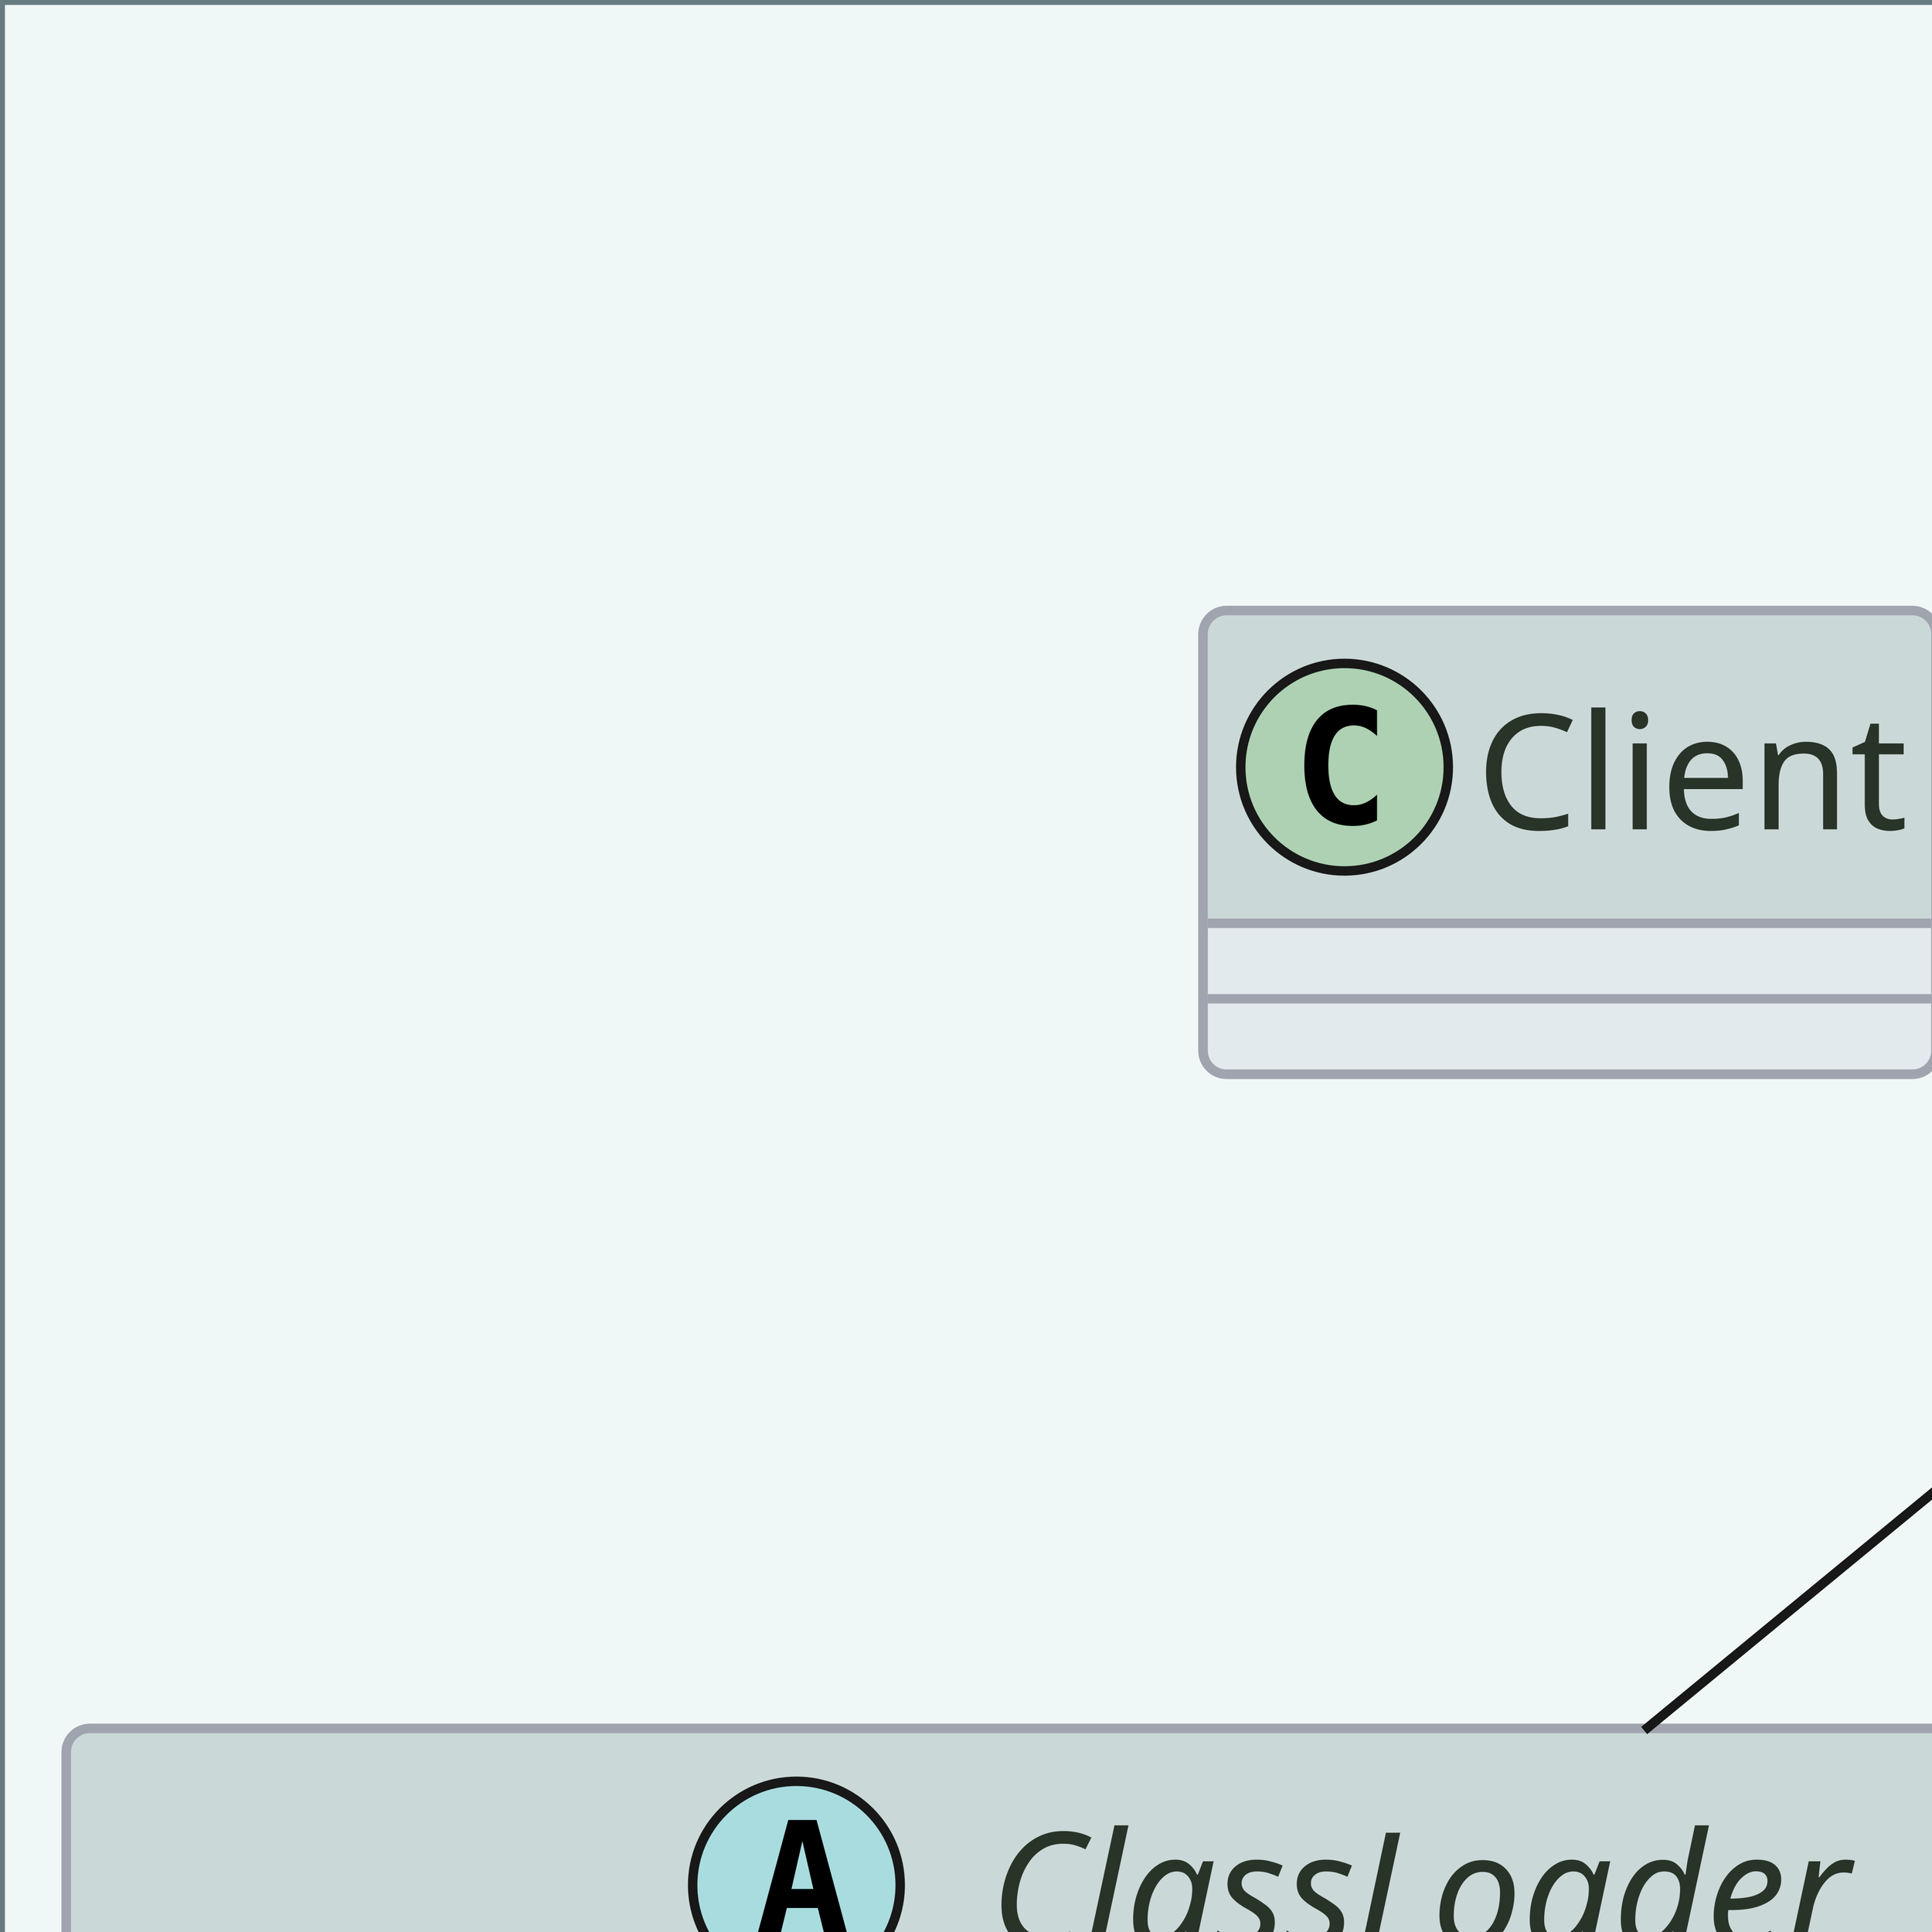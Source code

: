 @startuml
title UML类图


class Class{
	+ forName()
}

abstract class ClassLoader{
	+ {static}{method} getClassLoader(caller):ClassLoader
}
class System{
	+ {static}{method} getSecurityManager(): SecurityManager
}

Class *-- ClassLoader
Class *-- System

class Client

Client .right.> Class


/'
'''' 类之间的关系
依赖关系..>     .>		<.		<..
继承关系--|>    -|>		<|-		<|--
实现关系..|>    .|>		<|.		<|..
关联关系-->     <-->		--		->		<->
聚合关系--o     <--o		o-		o--
组合关系--*     <--*		*-		*--

'''' 访问权限
- private
# protected
~ default
+ public

'''' 备注
note top of Object : 备注在对象的四周
note "无方位位置" as Note1
note left: 备注在前一个类的四周
note on link #red : 链接注释

'''' 包
package com.lft.design.pattern {
	' 接口
	interface Interface
	' 棒棒糖接口()-- ()- --() -()
	Interface2 ()-- A
	' 抽象类
	abstract class AbstractClass
}
' 枚举
enum TimeUnit{
	DAYS
	HOURS
	MINUTES
	SECONDS
}

'''' 泛型
class Eye<? extends Head>{

}

'''' 命名空间
namespace net.dummy #DDDDDD {
	Meeting o-- Person
	.BaseClass <|- Meeting
}

'''' 改变箭头方向 left right up down
A .up.> B

'''' 关系类
class Student{
	Name
}
Student "0..*" -- "1..*" Course
(Student, Course) . Enrollment
class Enrollment{
	drop()
	cancel()
}

' 普通类
class Person{
	..Field..
	{field}				- name: String
	{static}{field}		- head: Head
	--Constructor--
	+ Person(name: String)
	==Method==
	{method}			+ getName(): String
	{abstract}{method}	+ doSomething(): void
	__Other__
}
class Head
Person "1" *-- "1" Head : contains >

' 类说明
class A << (I,#FF7700) 说明 >>
' 箭头颜色
A .[#395862].> B
'/


'''' 类图样式
' 全局样式
skinparam {
	' 全局背景颜色
	backgroundColor #F0F7F7
	' 画布样式
	DiagramBorderColor #677C81
	DiagramBorderThickness 1
	' 分辨率
	Dpi 1920
	' 是否启用阴影
	Shadowing false
	' 手写样式是否启用
	handwritten false
	' 箭头
	ArrowColor #6D6D6D
    ArrowThickness 1
	' 标题样式
    TitleFontColor #6A8181
    TitleFontName YouYuan
    TitleFontSize 20
	' 类图主样式
	ClassBackgroundColor #E3EAED
    ClassHeaderBackgroundColor  #CBD8D8
	ClassBorderColor #A0A4AF
    ClassBorderThickness 1
    ClassAttributeIconSize 10
    ClassFontColor #283428
    ClassFontName Fira Code
    ClassFontSize 17
    ' 图头标志样式
    StereotypeABackgroundColor #C3E88D
    StereotypeABorderColor #347998
    StereotypeCBackgroundColor #4FC3F7
    StereotypeCBorderColor #3683A5
    StereotypeEBackgroundColor #F78C6C
    StereotypeEBorderColor #894D3E
    StereotypeIBackgroundColor #C3E88D
    StereotypeIBorderColor #6F8150
    StereotypeNBackgroundColor #C691E9
    StereotypeNBorderColor #5D436A
	' 类图包样式
	PackageBackgroundColor #EAF9F7-#D4F1F2
	PackageBorderThickness 1
	PackageBorderColor 6D6D6D
    PackageFontColor #283428
    PackageFontName Fira Code
    PackageFontSize 10
    '''包样式 <<Node>> <<Rectangle>> <<Folder>> <<Frame>> <<Cloud>> <<Database>>
    PackageStyle Frame
    PackageTitleAlignment center
	' 注释样式
	NoteBackgroundColor #E3EAED
	NoteBorderColor #47A7AB
    NoteFontColor #283428
    NoteFontName YouYuan
    NoteFontSize 14
    ' 时序图生命线样式
	LifeLineBorderColor #DarkSlateGray
	LifeLineBackgroundColor #DarkSeaGreen
	' 时序图类样式
	ParticipantBorderColor #586736
	ParticipantBackgroundColor #YellowGreen
	ParticipantFontName Fira Code
	ParticipantFontSize 17
	ParticipantFontColor #283428
	' 时序图角色样式
	ActorBackgroundColor #Gold
	ActorBorderColor #black
	ActorFontColor #283428
	ActorFontSize 17
	ActorFontName Fira Code
}
@enduml